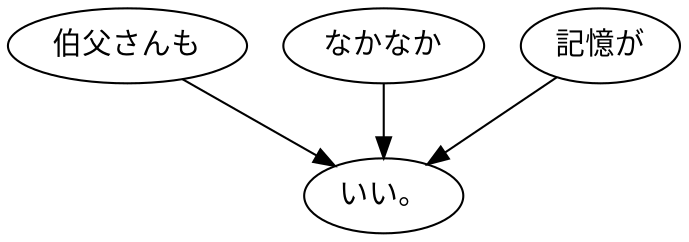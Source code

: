 digraph graph5995 {
	node0 [label="伯父さんも"];
	node1 [label="なかなか"];
	node2 [label="記憶が"];
	node3 [label="いい。"];
	node0 -> node3;
	node1 -> node3;
	node2 -> node3;
}
